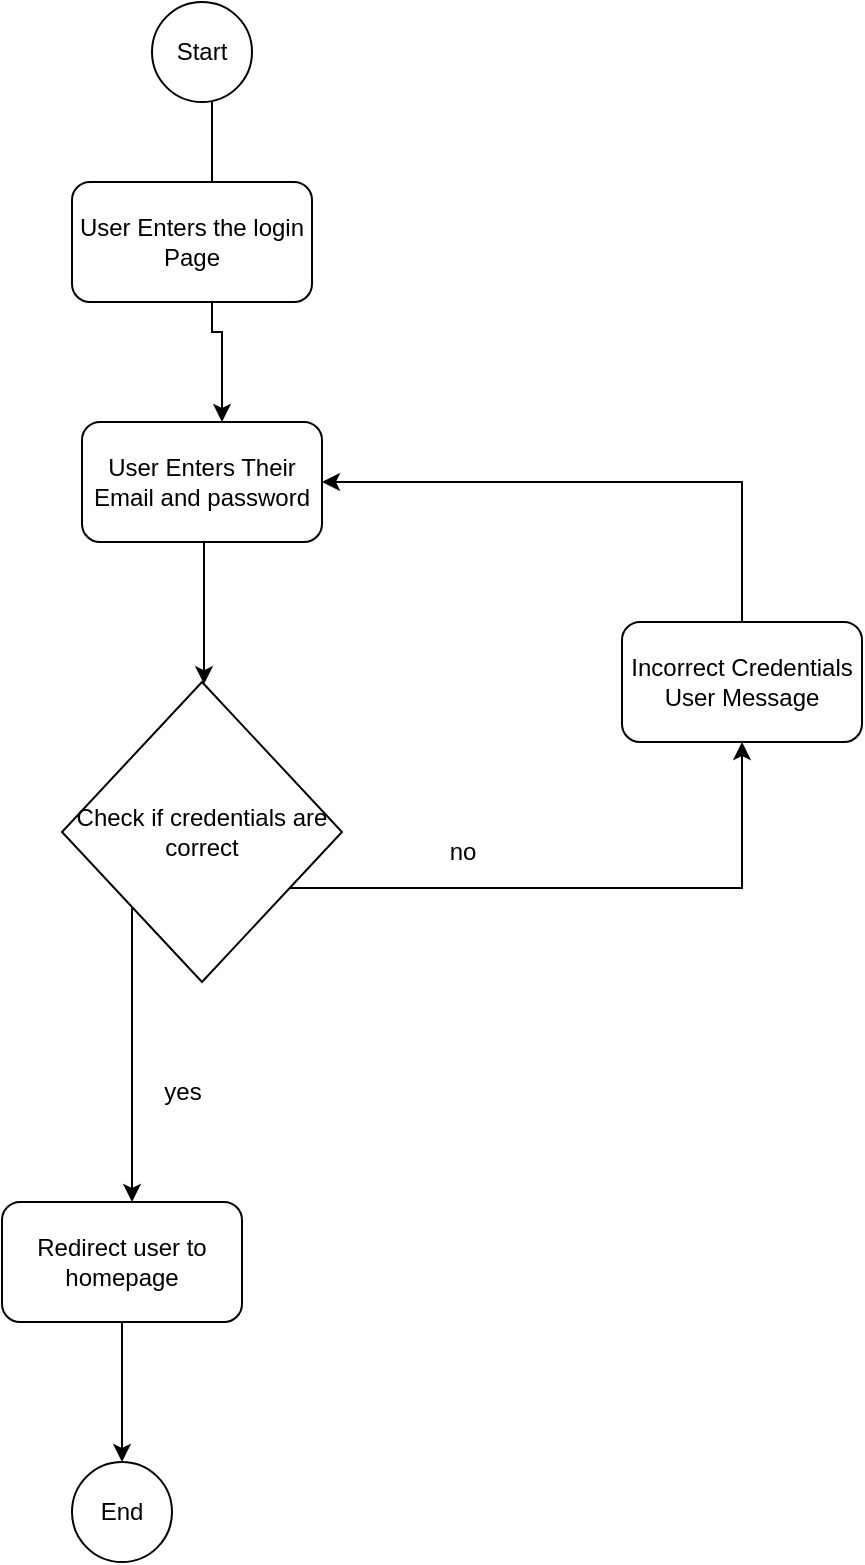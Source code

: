 <mxfile version="26.0.11">
  <diagram name="Page-1" id="2X-jKmvlKzTKF6QocnOL">
    <mxGraphModel dx="1434" dy="772" grid="1" gridSize="10" guides="1" tooltips="1" connect="1" arrows="1" fold="1" page="1" pageScale="1" pageWidth="850" pageHeight="1100" math="0" shadow="0">
      <root>
        <mxCell id="0" />
        <mxCell id="1" parent="0" />
        <mxCell id="AtlcvP2rp3GEtAvRpOyc-3" style="edgeStyle=orthogonalEdgeStyle;rounded=0;orthogonalLoop=1;jettySize=auto;html=1;" edge="1" parent="1" source="AtlcvP2rp3GEtAvRpOyc-1" target="AtlcvP2rp3GEtAvRpOyc-2">
          <mxGeometry relative="1" as="geometry">
            <Array as="points">
              <mxPoint x="315" y="195" />
              <mxPoint x="320" y="195" />
            </Array>
          </mxGeometry>
        </mxCell>
        <mxCell id="AtlcvP2rp3GEtAvRpOyc-1" value="Start" style="ellipse;whiteSpace=wrap;html=1;aspect=fixed;flipH=1;flipV=0;" vertex="1" parent="1">
          <mxGeometry x="285" y="30" width="50" height="50" as="geometry" />
        </mxCell>
        <mxCell id="AtlcvP2rp3GEtAvRpOyc-4" style="edgeStyle=orthogonalEdgeStyle;rounded=0;orthogonalLoop=1;jettySize=auto;html=1;exitX=0.5;exitY=1;exitDx=0;exitDy=0;" edge="1" parent="1" source="AtlcvP2rp3GEtAvRpOyc-2" target="AtlcvP2rp3GEtAvRpOyc-6">
          <mxGeometry relative="1" as="geometry">
            <mxPoint x="311" y="370" as="targetPoint" />
            <Array as="points">
              <mxPoint x="311" y="340" />
              <mxPoint x="311" y="340" />
            </Array>
          </mxGeometry>
        </mxCell>
        <mxCell id="AtlcvP2rp3GEtAvRpOyc-2" value="User Enters Their Email and password" style="rounded=1;whiteSpace=wrap;html=1;" vertex="1" parent="1">
          <mxGeometry x="250" y="240" width="120" height="60" as="geometry" />
        </mxCell>
        <mxCell id="AtlcvP2rp3GEtAvRpOyc-9" style="edgeStyle=orthogonalEdgeStyle;rounded=0;orthogonalLoop=1;jettySize=auto;html=1;exitX=0;exitY=1;exitDx=0;exitDy=0;" edge="1" parent="1" source="AtlcvP2rp3GEtAvRpOyc-6" target="AtlcvP2rp3GEtAvRpOyc-8">
          <mxGeometry relative="1" as="geometry">
            <Array as="points">
              <mxPoint x="275" y="660" />
            </Array>
          </mxGeometry>
        </mxCell>
        <mxCell id="AtlcvP2rp3GEtAvRpOyc-12" style="edgeStyle=orthogonalEdgeStyle;rounded=0;orthogonalLoop=1;jettySize=auto;html=1;exitX=1;exitY=1;exitDx=0;exitDy=0;" edge="1" parent="1" source="AtlcvP2rp3GEtAvRpOyc-6" target="AtlcvP2rp3GEtAvRpOyc-13">
          <mxGeometry relative="1" as="geometry">
            <mxPoint x="520" y="460" as="targetPoint" />
            <Array as="points">
              <mxPoint x="580" y="473" />
            </Array>
          </mxGeometry>
        </mxCell>
        <mxCell id="AtlcvP2rp3GEtAvRpOyc-6" value="Check if credentials are correct" style="rhombus;whiteSpace=wrap;html=1;" vertex="1" parent="1">
          <mxGeometry x="240" y="370" width="140" height="150" as="geometry" />
        </mxCell>
        <mxCell id="AtlcvP2rp3GEtAvRpOyc-18" style="edgeStyle=orthogonalEdgeStyle;rounded=0;orthogonalLoop=1;jettySize=auto;html=1;exitX=0.5;exitY=1;exitDx=0;exitDy=0;entryX=0.5;entryY=0;entryDx=0;entryDy=0;" edge="1" parent="1" source="AtlcvP2rp3GEtAvRpOyc-8" target="AtlcvP2rp3GEtAvRpOyc-17">
          <mxGeometry relative="1" as="geometry" />
        </mxCell>
        <mxCell id="AtlcvP2rp3GEtAvRpOyc-8" value="Redirect user to homepage" style="rounded=1;whiteSpace=wrap;html=1;" vertex="1" parent="1">
          <mxGeometry x="210" y="630" width="120" height="60" as="geometry" />
        </mxCell>
        <mxCell id="AtlcvP2rp3GEtAvRpOyc-10" value="yes" style="text;html=1;align=center;verticalAlign=middle;resizable=0;points=[];autosize=1;strokeColor=none;fillColor=none;" vertex="1" parent="1">
          <mxGeometry x="280" y="560" width="40" height="30" as="geometry" />
        </mxCell>
        <mxCell id="AtlcvP2rp3GEtAvRpOyc-16" style="edgeStyle=orthogonalEdgeStyle;rounded=0;orthogonalLoop=1;jettySize=auto;html=1;exitX=0.5;exitY=0;exitDx=0;exitDy=0;entryX=1;entryY=0.5;entryDx=0;entryDy=0;" edge="1" parent="1" source="AtlcvP2rp3GEtAvRpOyc-13" target="AtlcvP2rp3GEtAvRpOyc-2">
          <mxGeometry relative="1" as="geometry" />
        </mxCell>
        <mxCell id="AtlcvP2rp3GEtAvRpOyc-13" value="Incorrect Credentials User Message" style="rounded=1;whiteSpace=wrap;html=1;" vertex="1" parent="1">
          <mxGeometry x="520" y="340" width="120" height="60" as="geometry" />
        </mxCell>
        <mxCell id="AtlcvP2rp3GEtAvRpOyc-15" value="no" style="text;html=1;align=center;verticalAlign=middle;resizable=0;points=[];autosize=1;strokeColor=none;fillColor=none;" vertex="1" parent="1">
          <mxGeometry x="420" y="440" width="40" height="30" as="geometry" />
        </mxCell>
        <mxCell id="AtlcvP2rp3GEtAvRpOyc-17" value="End" style="ellipse;whiteSpace=wrap;html=1;aspect=fixed;" vertex="1" parent="1">
          <mxGeometry x="245" y="760" width="50" height="50" as="geometry" />
        </mxCell>
        <mxCell id="AtlcvP2rp3GEtAvRpOyc-19" value="User Enters the login Page" style="rounded=1;whiteSpace=wrap;html=1;" vertex="1" parent="1">
          <mxGeometry x="245" y="120" width="120" height="60" as="geometry" />
        </mxCell>
      </root>
    </mxGraphModel>
  </diagram>
</mxfile>
